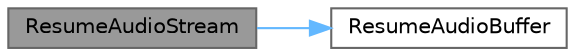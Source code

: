 digraph "ResumeAudioStream"
{
 // LATEX_PDF_SIZE
  bgcolor="transparent";
  edge [fontname=Helvetica,fontsize=10,labelfontname=Helvetica,labelfontsize=10];
  node [fontname=Helvetica,fontsize=10,shape=box,height=0.2,width=0.4];
  rankdir="LR";
  Node1 [id="Node000001",label="ResumeAudioStream",height=0.2,width=0.4,color="gray40", fillcolor="grey60", style="filled", fontcolor="black",tooltip=" "];
  Node1 -> Node2 [id="edge3_Node000001_Node000002",color="steelblue1",style="solid",tooltip=" "];
  Node2 [id="Node000002",label="ResumeAudioBuffer",height=0.2,width=0.4,color="grey40", fillcolor="white", style="filled",URL="$_classes_2lib_2raudio_8c.html#a302afa9ea3e1961cad7dae4abb671e05",tooltip=" "];
}
